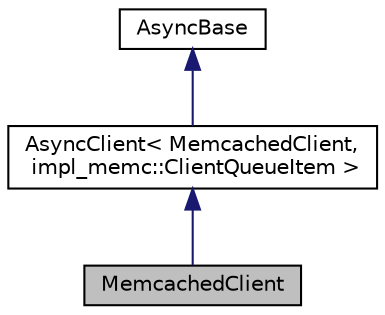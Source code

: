 digraph "MemcachedClient"
{
  edge [fontname="Helvetica",fontsize="10",labelfontname="Helvetica",labelfontsize="10"];
  node [fontname="Helvetica",fontsize="10",shape=record];
  Node1 [label="MemcachedClient",height=0.2,width=0.4,color="black", fillcolor="grey75", style="filled", fontcolor="black"];
  Node2 -> Node1 [dir="back",color="midnightblue",fontsize="10",style="solid",fontname="Helvetica"];
  Node2 [label="AsyncClient\< MemcachedClient,\l impl_memc::ClientQueueItem \>",height=0.2,width=0.4,color="black", fillcolor="white", style="filled",URL="$classevo_1_1_async_client.html"];
  Node3 -> Node2 [dir="back",color="midnightblue",fontsize="10",style="solid",fontname="Helvetica"];
  Node3 [label="AsyncBase",height=0.2,width=0.4,color="black", fillcolor="white", style="filled",URL="$classevo_1_1_async_base.html",tooltip="Base class for Async I/O. "];
}
